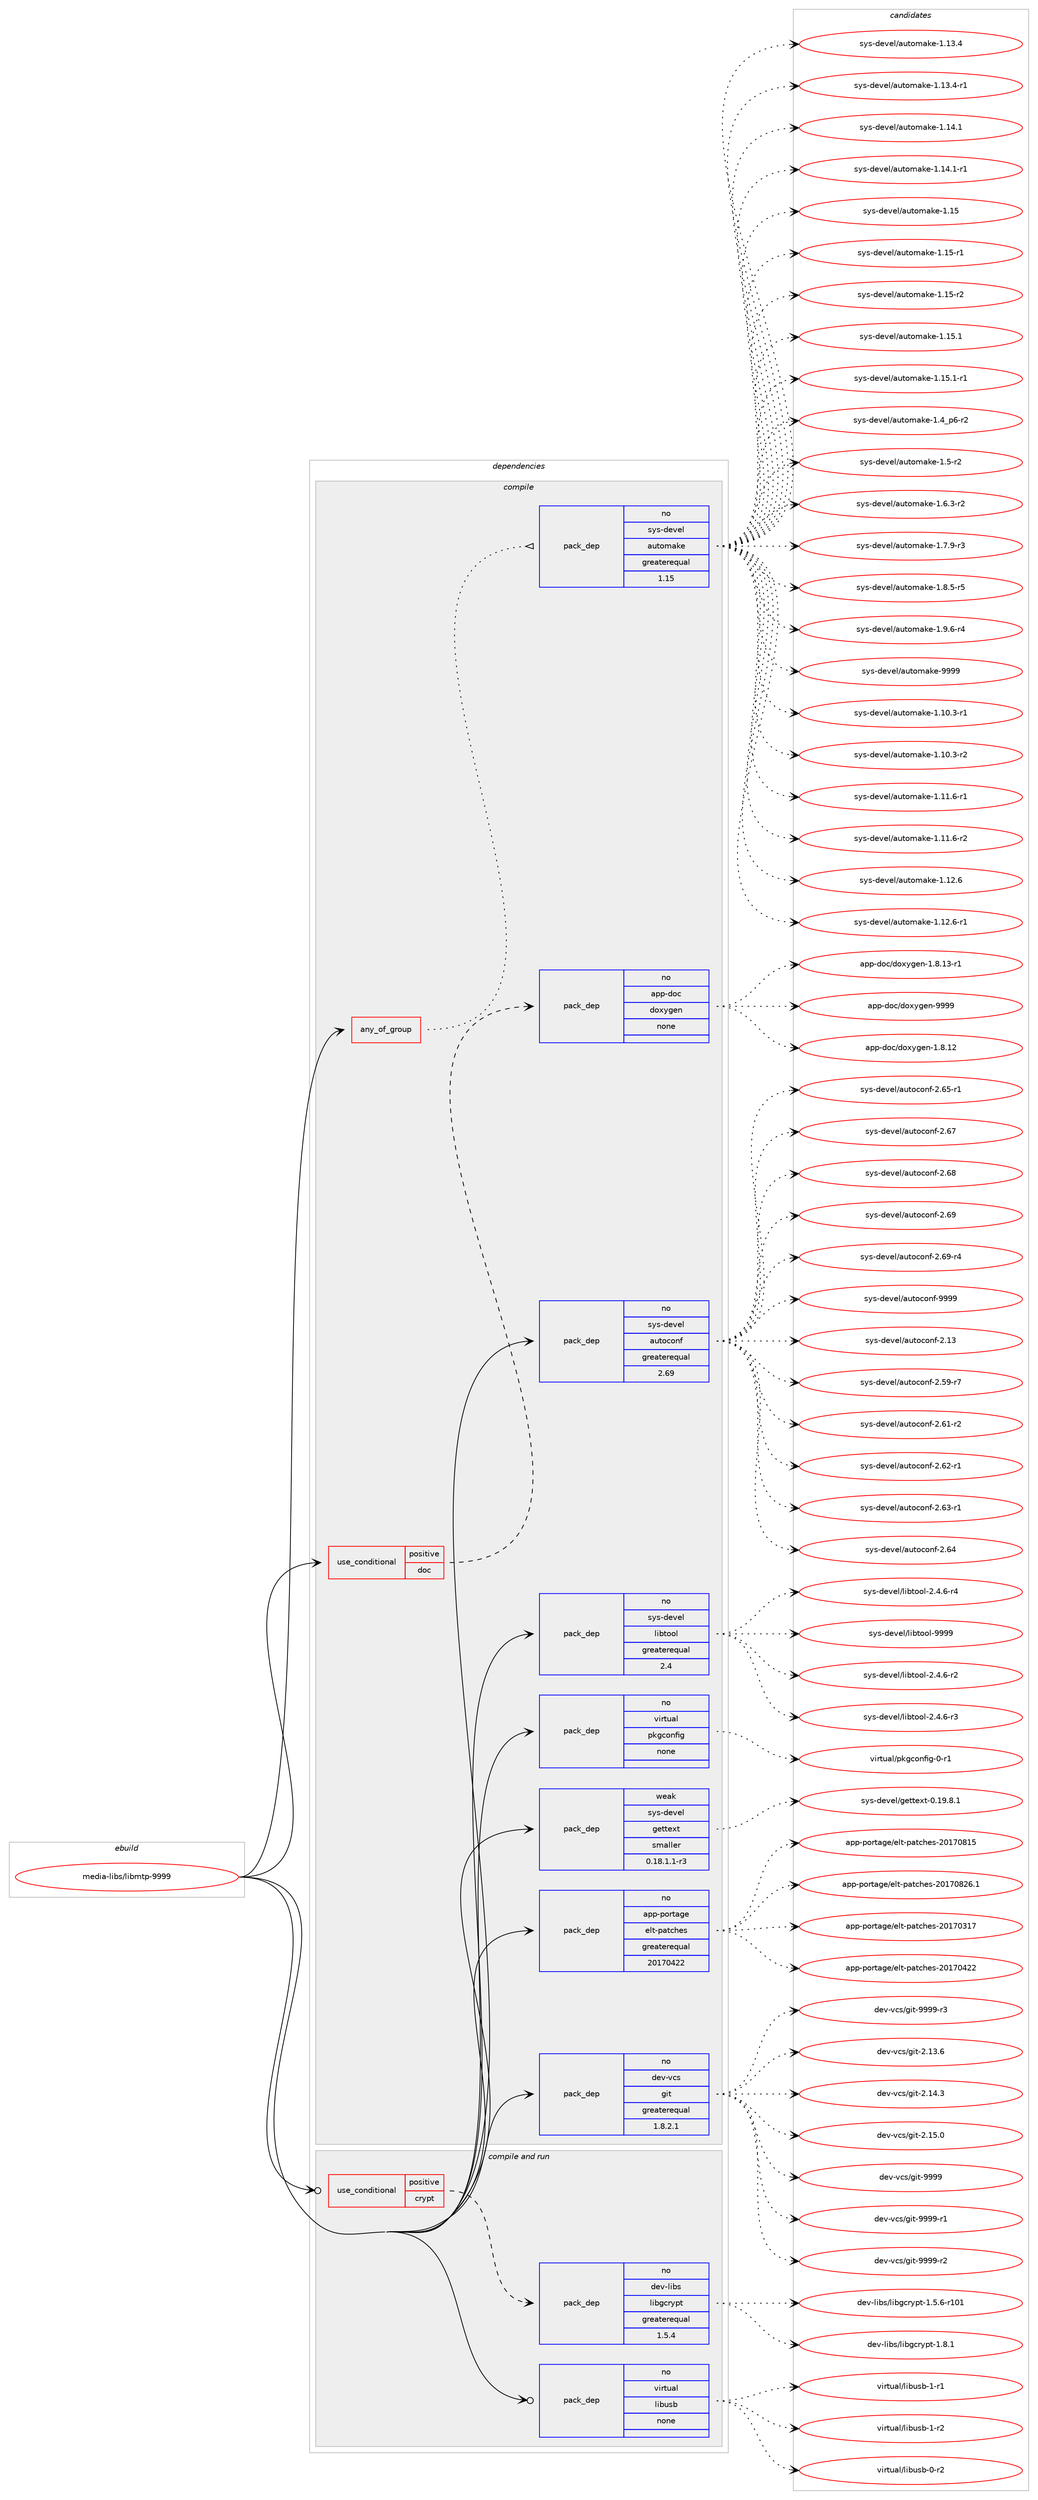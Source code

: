 digraph prolog {

# *************
# Graph options
# *************

newrank=true;
concentrate=true;
compound=true;
graph [rankdir=LR,fontname=Helvetica,fontsize=10,ranksep=1.5];#, ranksep=2.5, nodesep=0.2];
edge  [arrowhead=vee];
node  [fontname=Helvetica,fontsize=10];

# **********
# The ebuild
# **********

subgraph cluster_leftcol {
color=gray;
rank=same;
label=<<i>ebuild</i>>;
id [label="media-libs/libmtp-9999", color=red, width=4, href="../media-libs/libmtp-9999.svg"];
}

# ****************
# The dependencies
# ****************

subgraph cluster_midcol {
color=gray;
label=<<i>dependencies</i>>;
subgraph cluster_compile {
fillcolor="#eeeeee";
style=filled;
label=<<i>compile</i>>;
subgraph any5561 {
dependency364537 [label=<<TABLE BORDER="0" CELLBORDER="1" CELLSPACING="0" CELLPADDING="4"><TR><TD CELLPADDING="10">any_of_group</TD></TR></TABLE>>, shape=none, color=red];subgraph pack268966 {
dependency364538 [label=<<TABLE BORDER="0" CELLBORDER="1" CELLSPACING="0" CELLPADDING="4" WIDTH="220"><TR><TD ROWSPAN="6" CELLPADDING="30">pack_dep</TD></TR><TR><TD WIDTH="110">no</TD></TR><TR><TD>sys-devel</TD></TR><TR><TD>automake</TD></TR><TR><TD>greaterequal</TD></TR><TR><TD>1.15</TD></TR></TABLE>>, shape=none, color=blue];
}
dependency364537:e -> dependency364538:w [weight=20,style="dotted",arrowhead="oinv"];
}
id:e -> dependency364537:w [weight=20,style="solid",arrowhead="vee"];
subgraph cond89872 {
dependency364539 [label=<<TABLE BORDER="0" CELLBORDER="1" CELLSPACING="0" CELLPADDING="4"><TR><TD ROWSPAN="3" CELLPADDING="10">use_conditional</TD></TR><TR><TD>positive</TD></TR><TR><TD>doc</TD></TR></TABLE>>, shape=none, color=red];
subgraph pack268967 {
dependency364540 [label=<<TABLE BORDER="0" CELLBORDER="1" CELLSPACING="0" CELLPADDING="4" WIDTH="220"><TR><TD ROWSPAN="6" CELLPADDING="30">pack_dep</TD></TR><TR><TD WIDTH="110">no</TD></TR><TR><TD>app-doc</TD></TR><TR><TD>doxygen</TD></TR><TR><TD>none</TD></TR><TR><TD></TD></TR></TABLE>>, shape=none, color=blue];
}
dependency364539:e -> dependency364540:w [weight=20,style="dashed",arrowhead="vee"];
}
id:e -> dependency364539:w [weight=20,style="solid",arrowhead="vee"];
subgraph pack268968 {
dependency364541 [label=<<TABLE BORDER="0" CELLBORDER="1" CELLSPACING="0" CELLPADDING="4" WIDTH="220"><TR><TD ROWSPAN="6" CELLPADDING="30">pack_dep</TD></TR><TR><TD WIDTH="110">no</TD></TR><TR><TD>app-portage</TD></TR><TR><TD>elt-patches</TD></TR><TR><TD>greaterequal</TD></TR><TR><TD>20170422</TD></TR></TABLE>>, shape=none, color=blue];
}
id:e -> dependency364541:w [weight=20,style="solid",arrowhead="vee"];
subgraph pack268969 {
dependency364542 [label=<<TABLE BORDER="0" CELLBORDER="1" CELLSPACING="0" CELLPADDING="4" WIDTH="220"><TR><TD ROWSPAN="6" CELLPADDING="30">pack_dep</TD></TR><TR><TD WIDTH="110">no</TD></TR><TR><TD>dev-vcs</TD></TR><TR><TD>git</TD></TR><TR><TD>greaterequal</TD></TR><TR><TD>1.8.2.1</TD></TR></TABLE>>, shape=none, color=blue];
}
id:e -> dependency364542:w [weight=20,style="solid",arrowhead="vee"];
subgraph pack268970 {
dependency364543 [label=<<TABLE BORDER="0" CELLBORDER="1" CELLSPACING="0" CELLPADDING="4" WIDTH="220"><TR><TD ROWSPAN="6" CELLPADDING="30">pack_dep</TD></TR><TR><TD WIDTH="110">no</TD></TR><TR><TD>sys-devel</TD></TR><TR><TD>autoconf</TD></TR><TR><TD>greaterequal</TD></TR><TR><TD>2.69</TD></TR></TABLE>>, shape=none, color=blue];
}
id:e -> dependency364543:w [weight=20,style="solid",arrowhead="vee"];
subgraph pack268971 {
dependency364544 [label=<<TABLE BORDER="0" CELLBORDER="1" CELLSPACING="0" CELLPADDING="4" WIDTH="220"><TR><TD ROWSPAN="6" CELLPADDING="30">pack_dep</TD></TR><TR><TD WIDTH="110">no</TD></TR><TR><TD>sys-devel</TD></TR><TR><TD>libtool</TD></TR><TR><TD>greaterequal</TD></TR><TR><TD>2.4</TD></TR></TABLE>>, shape=none, color=blue];
}
id:e -> dependency364544:w [weight=20,style="solid",arrowhead="vee"];
subgraph pack268972 {
dependency364545 [label=<<TABLE BORDER="0" CELLBORDER="1" CELLSPACING="0" CELLPADDING="4" WIDTH="220"><TR><TD ROWSPAN="6" CELLPADDING="30">pack_dep</TD></TR><TR><TD WIDTH="110">no</TD></TR><TR><TD>virtual</TD></TR><TR><TD>pkgconfig</TD></TR><TR><TD>none</TD></TR><TR><TD></TD></TR></TABLE>>, shape=none, color=blue];
}
id:e -> dependency364545:w [weight=20,style="solid",arrowhead="vee"];
subgraph pack268973 {
dependency364546 [label=<<TABLE BORDER="0" CELLBORDER="1" CELLSPACING="0" CELLPADDING="4" WIDTH="220"><TR><TD ROWSPAN="6" CELLPADDING="30">pack_dep</TD></TR><TR><TD WIDTH="110">weak</TD></TR><TR><TD>sys-devel</TD></TR><TR><TD>gettext</TD></TR><TR><TD>smaller</TD></TR><TR><TD>0.18.1.1-r3</TD></TR></TABLE>>, shape=none, color=blue];
}
id:e -> dependency364546:w [weight=20,style="solid",arrowhead="vee"];
}
subgraph cluster_compileandrun {
fillcolor="#eeeeee";
style=filled;
label=<<i>compile and run</i>>;
subgraph cond89873 {
dependency364547 [label=<<TABLE BORDER="0" CELLBORDER="1" CELLSPACING="0" CELLPADDING="4"><TR><TD ROWSPAN="3" CELLPADDING="10">use_conditional</TD></TR><TR><TD>positive</TD></TR><TR><TD>crypt</TD></TR></TABLE>>, shape=none, color=red];
subgraph pack268974 {
dependency364548 [label=<<TABLE BORDER="0" CELLBORDER="1" CELLSPACING="0" CELLPADDING="4" WIDTH="220"><TR><TD ROWSPAN="6" CELLPADDING="30">pack_dep</TD></TR><TR><TD WIDTH="110">no</TD></TR><TR><TD>dev-libs</TD></TR><TR><TD>libgcrypt</TD></TR><TR><TD>greaterequal</TD></TR><TR><TD>1.5.4</TD></TR></TABLE>>, shape=none, color=blue];
}
dependency364547:e -> dependency364548:w [weight=20,style="dashed",arrowhead="vee"];
}
id:e -> dependency364547:w [weight=20,style="solid",arrowhead="odotvee"];
subgraph pack268975 {
dependency364549 [label=<<TABLE BORDER="0" CELLBORDER="1" CELLSPACING="0" CELLPADDING="4" WIDTH="220"><TR><TD ROWSPAN="6" CELLPADDING="30">pack_dep</TD></TR><TR><TD WIDTH="110">no</TD></TR><TR><TD>virtual</TD></TR><TR><TD>libusb</TD></TR><TR><TD>none</TD></TR><TR><TD></TD></TR></TABLE>>, shape=none, color=blue];
}
id:e -> dependency364549:w [weight=20,style="solid",arrowhead="odotvee"];
}
subgraph cluster_run {
fillcolor="#eeeeee";
style=filled;
label=<<i>run</i>>;
}
}

# **************
# The candidates
# **************

subgraph cluster_choices {
rank=same;
color=gray;
label=<<i>candidates</i>>;

subgraph choice268966 {
color=black;
nodesep=1;
choice11512111545100101118101108479711711611110997107101454946494846514511449 [label="sys-devel/automake-1.10.3-r1", color=red, width=4,href="../sys-devel/automake-1.10.3-r1.svg"];
choice11512111545100101118101108479711711611110997107101454946494846514511450 [label="sys-devel/automake-1.10.3-r2", color=red, width=4,href="../sys-devel/automake-1.10.3-r2.svg"];
choice11512111545100101118101108479711711611110997107101454946494946544511449 [label="sys-devel/automake-1.11.6-r1", color=red, width=4,href="../sys-devel/automake-1.11.6-r1.svg"];
choice11512111545100101118101108479711711611110997107101454946494946544511450 [label="sys-devel/automake-1.11.6-r2", color=red, width=4,href="../sys-devel/automake-1.11.6-r2.svg"];
choice1151211154510010111810110847971171161111099710710145494649504654 [label="sys-devel/automake-1.12.6", color=red, width=4,href="../sys-devel/automake-1.12.6.svg"];
choice11512111545100101118101108479711711611110997107101454946495046544511449 [label="sys-devel/automake-1.12.6-r1", color=red, width=4,href="../sys-devel/automake-1.12.6-r1.svg"];
choice1151211154510010111810110847971171161111099710710145494649514652 [label="sys-devel/automake-1.13.4", color=red, width=4,href="../sys-devel/automake-1.13.4.svg"];
choice11512111545100101118101108479711711611110997107101454946495146524511449 [label="sys-devel/automake-1.13.4-r1", color=red, width=4,href="../sys-devel/automake-1.13.4-r1.svg"];
choice1151211154510010111810110847971171161111099710710145494649524649 [label="sys-devel/automake-1.14.1", color=red, width=4,href="../sys-devel/automake-1.14.1.svg"];
choice11512111545100101118101108479711711611110997107101454946495246494511449 [label="sys-devel/automake-1.14.1-r1", color=red, width=4,href="../sys-devel/automake-1.14.1-r1.svg"];
choice115121115451001011181011084797117116111109971071014549464953 [label="sys-devel/automake-1.15", color=red, width=4,href="../sys-devel/automake-1.15.svg"];
choice1151211154510010111810110847971171161111099710710145494649534511449 [label="sys-devel/automake-1.15-r1", color=red, width=4,href="../sys-devel/automake-1.15-r1.svg"];
choice1151211154510010111810110847971171161111099710710145494649534511450 [label="sys-devel/automake-1.15-r2", color=red, width=4,href="../sys-devel/automake-1.15-r2.svg"];
choice1151211154510010111810110847971171161111099710710145494649534649 [label="sys-devel/automake-1.15.1", color=red, width=4,href="../sys-devel/automake-1.15.1.svg"];
choice11512111545100101118101108479711711611110997107101454946495346494511449 [label="sys-devel/automake-1.15.1-r1", color=red, width=4,href="../sys-devel/automake-1.15.1-r1.svg"];
choice115121115451001011181011084797117116111109971071014549465295112544511450 [label="sys-devel/automake-1.4_p6-r2", color=red, width=4,href="../sys-devel/automake-1.4_p6-r2.svg"];
choice11512111545100101118101108479711711611110997107101454946534511450 [label="sys-devel/automake-1.5-r2", color=red, width=4,href="../sys-devel/automake-1.5-r2.svg"];
choice115121115451001011181011084797117116111109971071014549465446514511450 [label="sys-devel/automake-1.6.3-r2", color=red, width=4,href="../sys-devel/automake-1.6.3-r2.svg"];
choice115121115451001011181011084797117116111109971071014549465546574511451 [label="sys-devel/automake-1.7.9-r3", color=red, width=4,href="../sys-devel/automake-1.7.9-r3.svg"];
choice115121115451001011181011084797117116111109971071014549465646534511453 [label="sys-devel/automake-1.8.5-r5", color=red, width=4,href="../sys-devel/automake-1.8.5-r5.svg"];
choice115121115451001011181011084797117116111109971071014549465746544511452 [label="sys-devel/automake-1.9.6-r4", color=red, width=4,href="../sys-devel/automake-1.9.6-r4.svg"];
choice115121115451001011181011084797117116111109971071014557575757 [label="sys-devel/automake-9999", color=red, width=4,href="../sys-devel/automake-9999.svg"];
dependency364538:e -> choice11512111545100101118101108479711711611110997107101454946494846514511449:w [style=dotted,weight="100"];
dependency364538:e -> choice11512111545100101118101108479711711611110997107101454946494846514511450:w [style=dotted,weight="100"];
dependency364538:e -> choice11512111545100101118101108479711711611110997107101454946494946544511449:w [style=dotted,weight="100"];
dependency364538:e -> choice11512111545100101118101108479711711611110997107101454946494946544511450:w [style=dotted,weight="100"];
dependency364538:e -> choice1151211154510010111810110847971171161111099710710145494649504654:w [style=dotted,weight="100"];
dependency364538:e -> choice11512111545100101118101108479711711611110997107101454946495046544511449:w [style=dotted,weight="100"];
dependency364538:e -> choice1151211154510010111810110847971171161111099710710145494649514652:w [style=dotted,weight="100"];
dependency364538:e -> choice11512111545100101118101108479711711611110997107101454946495146524511449:w [style=dotted,weight="100"];
dependency364538:e -> choice1151211154510010111810110847971171161111099710710145494649524649:w [style=dotted,weight="100"];
dependency364538:e -> choice11512111545100101118101108479711711611110997107101454946495246494511449:w [style=dotted,weight="100"];
dependency364538:e -> choice115121115451001011181011084797117116111109971071014549464953:w [style=dotted,weight="100"];
dependency364538:e -> choice1151211154510010111810110847971171161111099710710145494649534511449:w [style=dotted,weight="100"];
dependency364538:e -> choice1151211154510010111810110847971171161111099710710145494649534511450:w [style=dotted,weight="100"];
dependency364538:e -> choice1151211154510010111810110847971171161111099710710145494649534649:w [style=dotted,weight="100"];
dependency364538:e -> choice11512111545100101118101108479711711611110997107101454946495346494511449:w [style=dotted,weight="100"];
dependency364538:e -> choice115121115451001011181011084797117116111109971071014549465295112544511450:w [style=dotted,weight="100"];
dependency364538:e -> choice11512111545100101118101108479711711611110997107101454946534511450:w [style=dotted,weight="100"];
dependency364538:e -> choice115121115451001011181011084797117116111109971071014549465446514511450:w [style=dotted,weight="100"];
dependency364538:e -> choice115121115451001011181011084797117116111109971071014549465546574511451:w [style=dotted,weight="100"];
dependency364538:e -> choice115121115451001011181011084797117116111109971071014549465646534511453:w [style=dotted,weight="100"];
dependency364538:e -> choice115121115451001011181011084797117116111109971071014549465746544511452:w [style=dotted,weight="100"];
dependency364538:e -> choice115121115451001011181011084797117116111109971071014557575757:w [style=dotted,weight="100"];
}
subgraph choice268967 {
color=black;
nodesep=1;
choice9711211245100111994710011112012110310111045494656464950 [label="app-doc/doxygen-1.8.12", color=red, width=4,href="../app-doc/doxygen-1.8.12.svg"];
choice97112112451001119947100111120121103101110454946564649514511449 [label="app-doc/doxygen-1.8.13-r1", color=red, width=4,href="../app-doc/doxygen-1.8.13-r1.svg"];
choice971121124510011199471001111201211031011104557575757 [label="app-doc/doxygen-9999", color=red, width=4,href="../app-doc/doxygen-9999.svg"];
dependency364540:e -> choice9711211245100111994710011112012110310111045494656464950:w [style=dotted,weight="100"];
dependency364540:e -> choice97112112451001119947100111120121103101110454946564649514511449:w [style=dotted,weight="100"];
dependency364540:e -> choice971121124510011199471001111201211031011104557575757:w [style=dotted,weight="100"];
}
subgraph choice268968 {
color=black;
nodesep=1;
choice97112112451121111141169710310147101108116451129711699104101115455048495548514955 [label="app-portage/elt-patches-20170317", color=red, width=4,href="../app-portage/elt-patches-20170317.svg"];
choice97112112451121111141169710310147101108116451129711699104101115455048495548525050 [label="app-portage/elt-patches-20170422", color=red, width=4,href="../app-portage/elt-patches-20170422.svg"];
choice97112112451121111141169710310147101108116451129711699104101115455048495548564953 [label="app-portage/elt-patches-20170815", color=red, width=4,href="../app-portage/elt-patches-20170815.svg"];
choice971121124511211111411697103101471011081164511297116991041011154550484955485650544649 [label="app-portage/elt-patches-20170826.1", color=red, width=4,href="../app-portage/elt-patches-20170826.1.svg"];
dependency364541:e -> choice97112112451121111141169710310147101108116451129711699104101115455048495548514955:w [style=dotted,weight="100"];
dependency364541:e -> choice97112112451121111141169710310147101108116451129711699104101115455048495548525050:w [style=dotted,weight="100"];
dependency364541:e -> choice97112112451121111141169710310147101108116451129711699104101115455048495548564953:w [style=dotted,weight="100"];
dependency364541:e -> choice971121124511211111411697103101471011081164511297116991041011154550484955485650544649:w [style=dotted,weight="100"];
}
subgraph choice268969 {
color=black;
nodesep=1;
choice10010111845118991154710310511645504649514654 [label="dev-vcs/git-2.13.6", color=red, width=4,href="../dev-vcs/git-2.13.6.svg"];
choice10010111845118991154710310511645504649524651 [label="dev-vcs/git-2.14.3", color=red, width=4,href="../dev-vcs/git-2.14.3.svg"];
choice10010111845118991154710310511645504649534648 [label="dev-vcs/git-2.15.0", color=red, width=4,href="../dev-vcs/git-2.15.0.svg"];
choice1001011184511899115471031051164557575757 [label="dev-vcs/git-9999", color=red, width=4,href="../dev-vcs/git-9999.svg"];
choice10010111845118991154710310511645575757574511449 [label="dev-vcs/git-9999-r1", color=red, width=4,href="../dev-vcs/git-9999-r1.svg"];
choice10010111845118991154710310511645575757574511450 [label="dev-vcs/git-9999-r2", color=red, width=4,href="../dev-vcs/git-9999-r2.svg"];
choice10010111845118991154710310511645575757574511451 [label="dev-vcs/git-9999-r3", color=red, width=4,href="../dev-vcs/git-9999-r3.svg"];
dependency364542:e -> choice10010111845118991154710310511645504649514654:w [style=dotted,weight="100"];
dependency364542:e -> choice10010111845118991154710310511645504649524651:w [style=dotted,weight="100"];
dependency364542:e -> choice10010111845118991154710310511645504649534648:w [style=dotted,weight="100"];
dependency364542:e -> choice1001011184511899115471031051164557575757:w [style=dotted,weight="100"];
dependency364542:e -> choice10010111845118991154710310511645575757574511449:w [style=dotted,weight="100"];
dependency364542:e -> choice10010111845118991154710310511645575757574511450:w [style=dotted,weight="100"];
dependency364542:e -> choice10010111845118991154710310511645575757574511451:w [style=dotted,weight="100"];
}
subgraph choice268970 {
color=black;
nodesep=1;
choice115121115451001011181011084797117116111991111101024550464951 [label="sys-devel/autoconf-2.13", color=red, width=4,href="../sys-devel/autoconf-2.13.svg"];
choice1151211154510010111810110847971171161119911111010245504653574511455 [label="sys-devel/autoconf-2.59-r7", color=red, width=4,href="../sys-devel/autoconf-2.59-r7.svg"];
choice1151211154510010111810110847971171161119911111010245504654494511450 [label="sys-devel/autoconf-2.61-r2", color=red, width=4,href="../sys-devel/autoconf-2.61-r2.svg"];
choice1151211154510010111810110847971171161119911111010245504654504511449 [label="sys-devel/autoconf-2.62-r1", color=red, width=4,href="../sys-devel/autoconf-2.62-r1.svg"];
choice1151211154510010111810110847971171161119911111010245504654514511449 [label="sys-devel/autoconf-2.63-r1", color=red, width=4,href="../sys-devel/autoconf-2.63-r1.svg"];
choice115121115451001011181011084797117116111991111101024550465452 [label="sys-devel/autoconf-2.64", color=red, width=4,href="../sys-devel/autoconf-2.64.svg"];
choice1151211154510010111810110847971171161119911111010245504654534511449 [label="sys-devel/autoconf-2.65-r1", color=red, width=4,href="../sys-devel/autoconf-2.65-r1.svg"];
choice115121115451001011181011084797117116111991111101024550465455 [label="sys-devel/autoconf-2.67", color=red, width=4,href="../sys-devel/autoconf-2.67.svg"];
choice115121115451001011181011084797117116111991111101024550465456 [label="sys-devel/autoconf-2.68", color=red, width=4,href="../sys-devel/autoconf-2.68.svg"];
choice115121115451001011181011084797117116111991111101024550465457 [label="sys-devel/autoconf-2.69", color=red, width=4,href="../sys-devel/autoconf-2.69.svg"];
choice1151211154510010111810110847971171161119911111010245504654574511452 [label="sys-devel/autoconf-2.69-r4", color=red, width=4,href="../sys-devel/autoconf-2.69-r4.svg"];
choice115121115451001011181011084797117116111991111101024557575757 [label="sys-devel/autoconf-9999", color=red, width=4,href="../sys-devel/autoconf-9999.svg"];
dependency364543:e -> choice115121115451001011181011084797117116111991111101024550464951:w [style=dotted,weight="100"];
dependency364543:e -> choice1151211154510010111810110847971171161119911111010245504653574511455:w [style=dotted,weight="100"];
dependency364543:e -> choice1151211154510010111810110847971171161119911111010245504654494511450:w [style=dotted,weight="100"];
dependency364543:e -> choice1151211154510010111810110847971171161119911111010245504654504511449:w [style=dotted,weight="100"];
dependency364543:e -> choice1151211154510010111810110847971171161119911111010245504654514511449:w [style=dotted,weight="100"];
dependency364543:e -> choice115121115451001011181011084797117116111991111101024550465452:w [style=dotted,weight="100"];
dependency364543:e -> choice1151211154510010111810110847971171161119911111010245504654534511449:w [style=dotted,weight="100"];
dependency364543:e -> choice115121115451001011181011084797117116111991111101024550465455:w [style=dotted,weight="100"];
dependency364543:e -> choice115121115451001011181011084797117116111991111101024550465456:w [style=dotted,weight="100"];
dependency364543:e -> choice115121115451001011181011084797117116111991111101024550465457:w [style=dotted,weight="100"];
dependency364543:e -> choice1151211154510010111810110847971171161119911111010245504654574511452:w [style=dotted,weight="100"];
dependency364543:e -> choice115121115451001011181011084797117116111991111101024557575757:w [style=dotted,weight="100"];
}
subgraph choice268971 {
color=black;
nodesep=1;
choice1151211154510010111810110847108105981161111111084550465246544511450 [label="sys-devel/libtool-2.4.6-r2", color=red, width=4,href="../sys-devel/libtool-2.4.6-r2.svg"];
choice1151211154510010111810110847108105981161111111084550465246544511451 [label="sys-devel/libtool-2.4.6-r3", color=red, width=4,href="../sys-devel/libtool-2.4.6-r3.svg"];
choice1151211154510010111810110847108105981161111111084550465246544511452 [label="sys-devel/libtool-2.4.6-r4", color=red, width=4,href="../sys-devel/libtool-2.4.6-r4.svg"];
choice1151211154510010111810110847108105981161111111084557575757 [label="sys-devel/libtool-9999", color=red, width=4,href="../sys-devel/libtool-9999.svg"];
dependency364544:e -> choice1151211154510010111810110847108105981161111111084550465246544511450:w [style=dotted,weight="100"];
dependency364544:e -> choice1151211154510010111810110847108105981161111111084550465246544511451:w [style=dotted,weight="100"];
dependency364544:e -> choice1151211154510010111810110847108105981161111111084550465246544511452:w [style=dotted,weight="100"];
dependency364544:e -> choice1151211154510010111810110847108105981161111111084557575757:w [style=dotted,weight="100"];
}
subgraph choice268972 {
color=black;
nodesep=1;
choice11810511411611797108471121071039911111010210510345484511449 [label="virtual/pkgconfig-0-r1", color=red, width=4,href="../virtual/pkgconfig-0-r1.svg"];
dependency364545:e -> choice11810511411611797108471121071039911111010210510345484511449:w [style=dotted,weight="100"];
}
subgraph choice268973 {
color=black;
nodesep=1;
choice1151211154510010111810110847103101116116101120116454846495746564649 [label="sys-devel/gettext-0.19.8.1", color=red, width=4,href="../sys-devel/gettext-0.19.8.1.svg"];
dependency364546:e -> choice1151211154510010111810110847103101116116101120116454846495746564649:w [style=dotted,weight="100"];
}
subgraph choice268974 {
color=black;
nodesep=1;
choice100101118451081059811547108105981039911412111211645494653465445114494849 [label="dev-libs/libgcrypt-1.5.6-r101", color=red, width=4,href="../dev-libs/libgcrypt-1.5.6-r101.svg"];
choice1001011184510810598115471081059810399114121112116454946564649 [label="dev-libs/libgcrypt-1.8.1", color=red, width=4,href="../dev-libs/libgcrypt-1.8.1.svg"];
dependency364548:e -> choice100101118451081059811547108105981039911412111211645494653465445114494849:w [style=dotted,weight="100"];
dependency364548:e -> choice1001011184510810598115471081059810399114121112116454946564649:w [style=dotted,weight="100"];
}
subgraph choice268975 {
color=black;
nodesep=1;
choice1181051141161179710847108105981171159845484511450 [label="virtual/libusb-0-r2", color=red, width=4,href="../virtual/libusb-0-r2.svg"];
choice1181051141161179710847108105981171159845494511449 [label="virtual/libusb-1-r1", color=red, width=4,href="../virtual/libusb-1-r1.svg"];
choice1181051141161179710847108105981171159845494511450 [label="virtual/libusb-1-r2", color=red, width=4,href="../virtual/libusb-1-r2.svg"];
dependency364549:e -> choice1181051141161179710847108105981171159845484511450:w [style=dotted,weight="100"];
dependency364549:e -> choice1181051141161179710847108105981171159845494511449:w [style=dotted,weight="100"];
dependency364549:e -> choice1181051141161179710847108105981171159845494511450:w [style=dotted,weight="100"];
}
}

}
